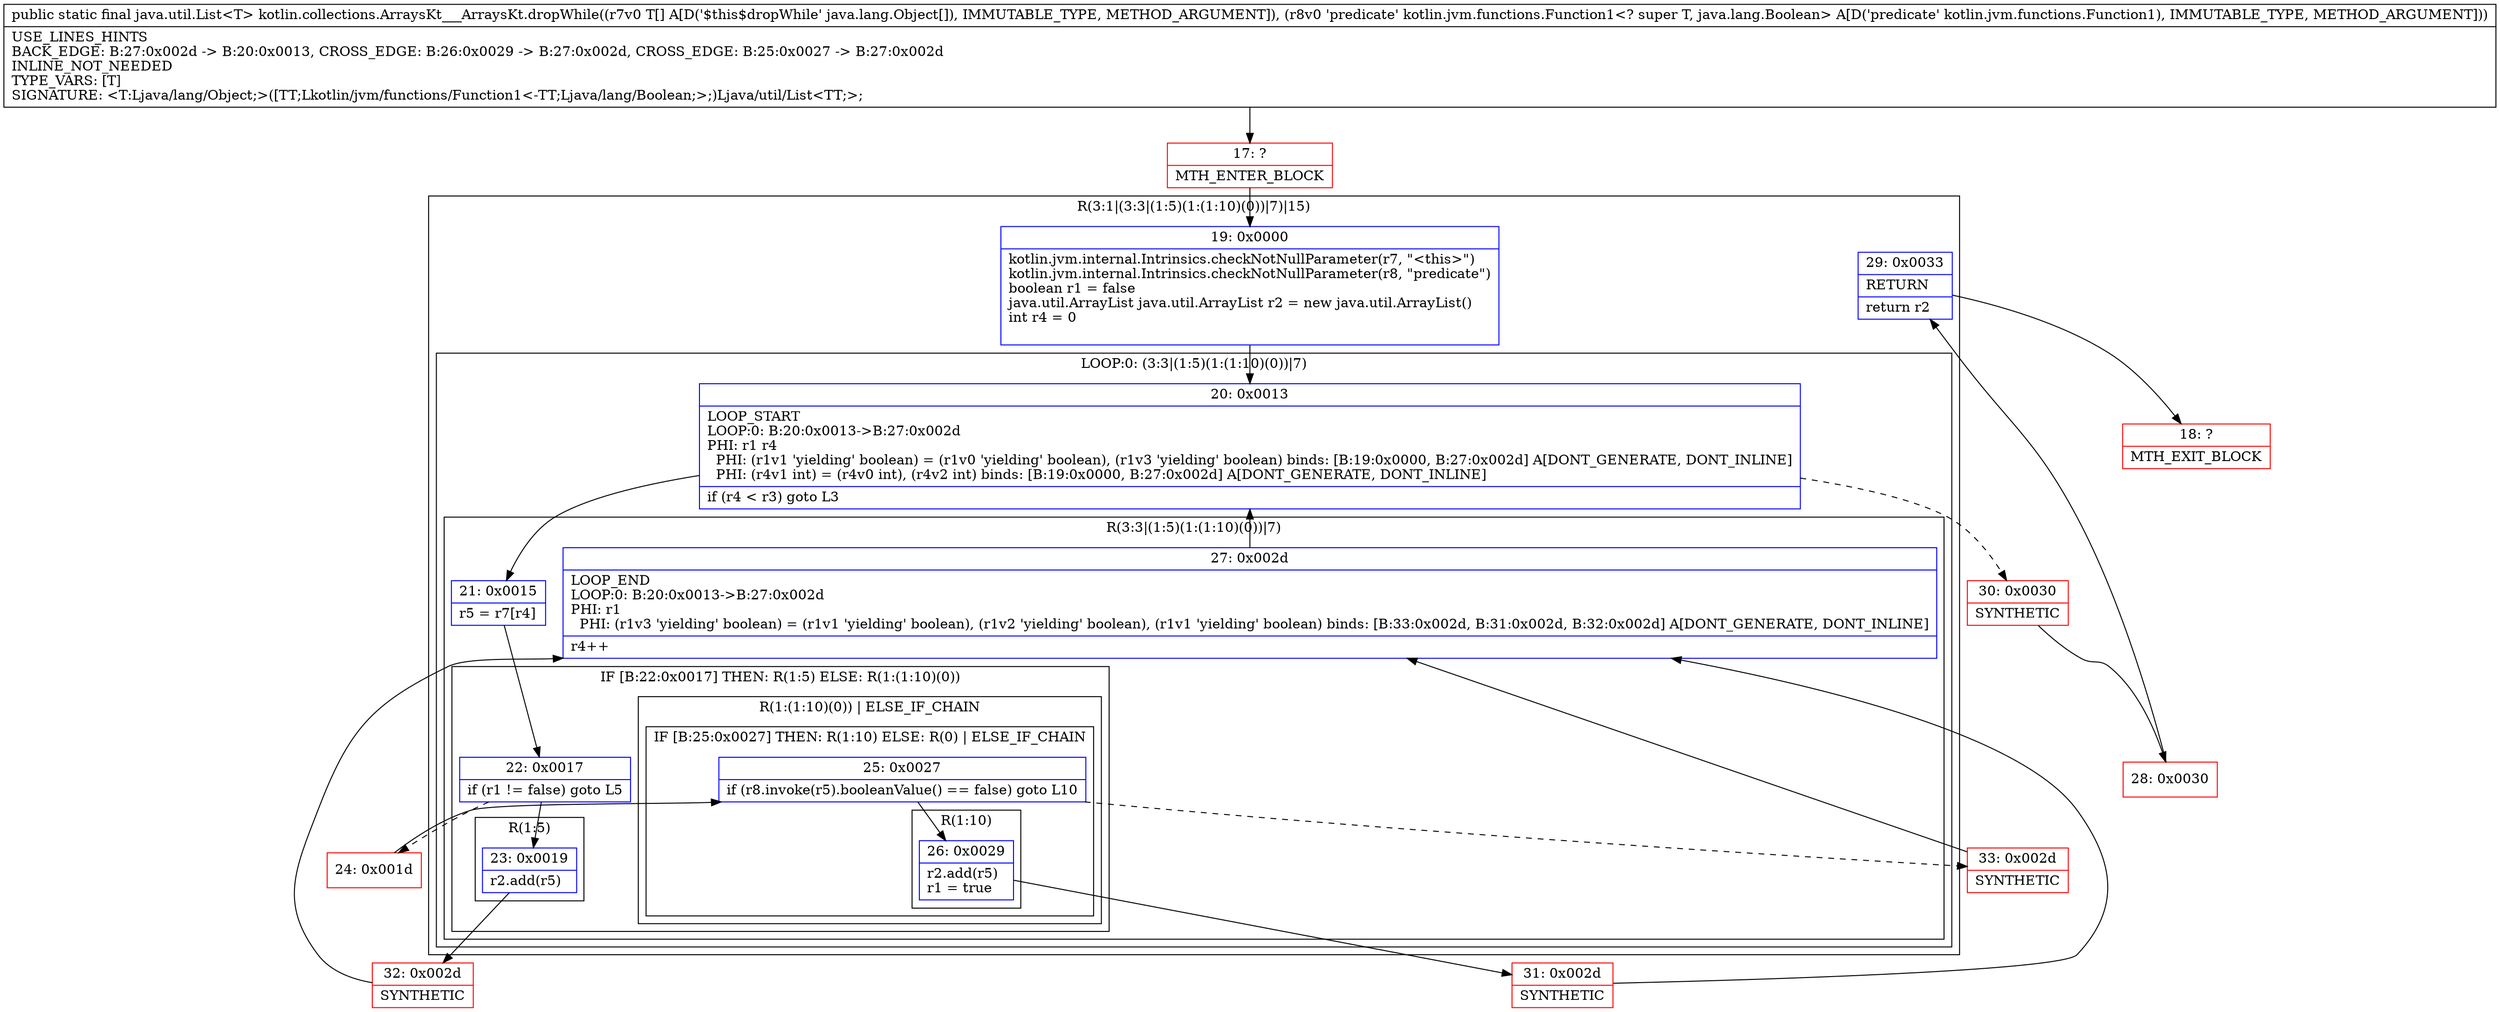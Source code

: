 digraph "CFG forkotlin.collections.ArraysKt___ArraysKt.dropWhile([Ljava\/lang\/Object;Lkotlin\/jvm\/functions\/Function1;)Ljava\/util\/List;" {
subgraph cluster_Region_532435666 {
label = "R(3:1|(3:3|(1:5)(1:(1:10)(0))|7)|15)";
node [shape=record,color=blue];
Node_19 [shape=record,label="{19\:\ 0x0000|kotlin.jvm.internal.Intrinsics.checkNotNullParameter(r7, \"\<this\>\")\lkotlin.jvm.internal.Intrinsics.checkNotNullParameter(r8, \"predicate\")\lboolean r1 = false\ljava.util.ArrayList java.util.ArrayList r2 = new java.util.ArrayList()\lint r4 = 0\l\l}"];
subgraph cluster_LoopRegion_1622982937 {
label = "LOOP:0: (3:3|(1:5)(1:(1:10)(0))|7)";
node [shape=record,color=blue];
Node_20 [shape=record,label="{20\:\ 0x0013|LOOP_START\lLOOP:0: B:20:0x0013\-\>B:27:0x002d\lPHI: r1 r4 \l  PHI: (r1v1 'yielding' boolean) = (r1v0 'yielding' boolean), (r1v3 'yielding' boolean) binds: [B:19:0x0000, B:27:0x002d] A[DONT_GENERATE, DONT_INLINE]\l  PHI: (r4v1 int) = (r4v0 int), (r4v2 int) binds: [B:19:0x0000, B:27:0x002d] A[DONT_GENERATE, DONT_INLINE]\l|if (r4 \< r3) goto L3\l}"];
subgraph cluster_Region_306305138 {
label = "R(3:3|(1:5)(1:(1:10)(0))|7)";
node [shape=record,color=blue];
Node_21 [shape=record,label="{21\:\ 0x0015|r5 = r7[r4]\l}"];
subgraph cluster_IfRegion_1883259266 {
label = "IF [B:22:0x0017] THEN: R(1:5) ELSE: R(1:(1:10)(0))";
node [shape=record,color=blue];
Node_22 [shape=record,label="{22\:\ 0x0017|if (r1 != false) goto L5\l}"];
subgraph cluster_Region_1872113040 {
label = "R(1:5)";
node [shape=record,color=blue];
Node_23 [shape=record,label="{23\:\ 0x0019|r2.add(r5)\l}"];
}
subgraph cluster_Region_714730257 {
label = "R(1:(1:10)(0)) | ELSE_IF_CHAIN\l";
node [shape=record,color=blue];
subgraph cluster_IfRegion_1742162330 {
label = "IF [B:25:0x0027] THEN: R(1:10) ELSE: R(0) | ELSE_IF_CHAIN\l";
node [shape=record,color=blue];
Node_25 [shape=record,label="{25\:\ 0x0027|if (r8.invoke(r5).booleanValue() == false) goto L10\l}"];
subgraph cluster_Region_1239454506 {
label = "R(1:10)";
node [shape=record,color=blue];
Node_26 [shape=record,label="{26\:\ 0x0029|r2.add(r5)\lr1 = true\l}"];
}
subgraph cluster_Region_993991998 {
label = "R(0)";
node [shape=record,color=blue];
}
}
}
}
Node_27 [shape=record,label="{27\:\ 0x002d|LOOP_END\lLOOP:0: B:20:0x0013\-\>B:27:0x002d\lPHI: r1 \l  PHI: (r1v3 'yielding' boolean) = (r1v1 'yielding' boolean), (r1v2 'yielding' boolean), (r1v1 'yielding' boolean) binds: [B:33:0x002d, B:31:0x002d, B:32:0x002d] A[DONT_GENERATE, DONT_INLINE]\l|r4++\l}"];
}
}
Node_29 [shape=record,label="{29\:\ 0x0033|RETURN\l|return r2\l}"];
}
Node_17 [shape=record,color=red,label="{17\:\ ?|MTH_ENTER_BLOCK\l}"];
Node_32 [shape=record,color=red,label="{32\:\ 0x002d|SYNTHETIC\l}"];
Node_24 [shape=record,color=red,label="{24\:\ 0x001d}"];
Node_31 [shape=record,color=red,label="{31\:\ 0x002d|SYNTHETIC\l}"];
Node_33 [shape=record,color=red,label="{33\:\ 0x002d|SYNTHETIC\l}"];
Node_30 [shape=record,color=red,label="{30\:\ 0x0030|SYNTHETIC\l}"];
Node_28 [shape=record,color=red,label="{28\:\ 0x0030}"];
Node_18 [shape=record,color=red,label="{18\:\ ?|MTH_EXIT_BLOCK\l}"];
MethodNode[shape=record,label="{public static final java.util.List\<T\> kotlin.collections.ArraysKt___ArraysKt.dropWhile((r7v0 T[] A[D('$this$dropWhile' java.lang.Object[]), IMMUTABLE_TYPE, METHOD_ARGUMENT]), (r8v0 'predicate' kotlin.jvm.functions.Function1\<? super T, java.lang.Boolean\> A[D('predicate' kotlin.jvm.functions.Function1), IMMUTABLE_TYPE, METHOD_ARGUMENT]))  | USE_LINES_HINTS\lBACK_EDGE: B:27:0x002d \-\> B:20:0x0013, CROSS_EDGE: B:26:0x0029 \-\> B:27:0x002d, CROSS_EDGE: B:25:0x0027 \-\> B:27:0x002d\lINLINE_NOT_NEEDED\lTYPE_VARS: [T]\lSIGNATURE: \<T:Ljava\/lang\/Object;\>([TT;Lkotlin\/jvm\/functions\/Function1\<\-TT;Ljava\/lang\/Boolean;\>;)Ljava\/util\/List\<TT;\>;\l}"];
MethodNode -> Node_17;Node_19 -> Node_20;
Node_20 -> Node_21;
Node_20 -> Node_30[style=dashed];
Node_21 -> Node_22;
Node_22 -> Node_23;
Node_22 -> Node_24[style=dashed];
Node_23 -> Node_32;
Node_25 -> Node_26;
Node_25 -> Node_33[style=dashed];
Node_26 -> Node_31;
Node_27 -> Node_20;
Node_29 -> Node_18;
Node_17 -> Node_19;
Node_32 -> Node_27;
Node_24 -> Node_25;
Node_31 -> Node_27;
Node_33 -> Node_27;
Node_30 -> Node_28;
Node_28 -> Node_29;
}

